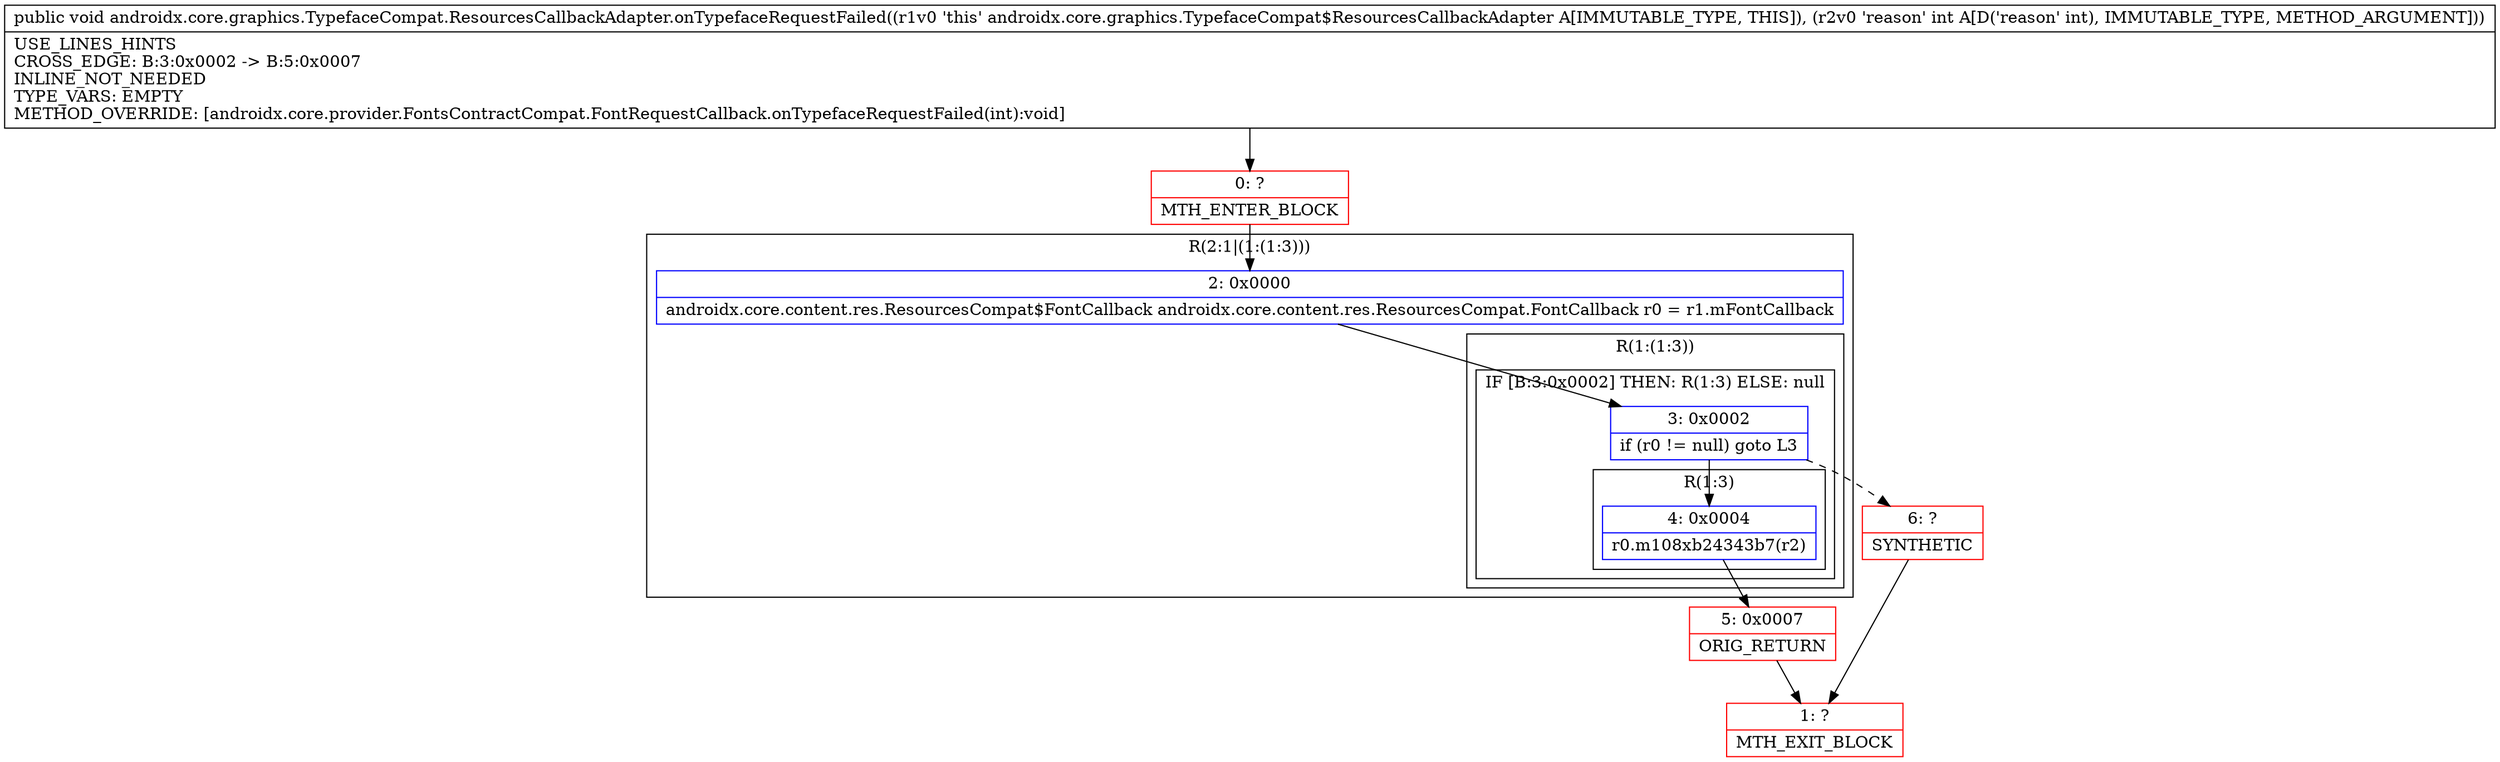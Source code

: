 digraph "CFG forandroidx.core.graphics.TypefaceCompat.ResourcesCallbackAdapter.onTypefaceRequestFailed(I)V" {
subgraph cluster_Region_1884323897 {
label = "R(2:1|(1:(1:3)))";
node [shape=record,color=blue];
Node_2 [shape=record,label="{2\:\ 0x0000|androidx.core.content.res.ResourcesCompat$FontCallback androidx.core.content.res.ResourcesCompat.FontCallback r0 = r1.mFontCallback\l}"];
subgraph cluster_Region_1995377138 {
label = "R(1:(1:3))";
node [shape=record,color=blue];
subgraph cluster_IfRegion_777144095 {
label = "IF [B:3:0x0002] THEN: R(1:3) ELSE: null";
node [shape=record,color=blue];
Node_3 [shape=record,label="{3\:\ 0x0002|if (r0 != null) goto L3\l}"];
subgraph cluster_Region_693596092 {
label = "R(1:3)";
node [shape=record,color=blue];
Node_4 [shape=record,label="{4\:\ 0x0004|r0.m108xb24343b7(r2)\l}"];
}
}
}
}
Node_0 [shape=record,color=red,label="{0\:\ ?|MTH_ENTER_BLOCK\l}"];
Node_5 [shape=record,color=red,label="{5\:\ 0x0007|ORIG_RETURN\l}"];
Node_1 [shape=record,color=red,label="{1\:\ ?|MTH_EXIT_BLOCK\l}"];
Node_6 [shape=record,color=red,label="{6\:\ ?|SYNTHETIC\l}"];
MethodNode[shape=record,label="{public void androidx.core.graphics.TypefaceCompat.ResourcesCallbackAdapter.onTypefaceRequestFailed((r1v0 'this' androidx.core.graphics.TypefaceCompat$ResourcesCallbackAdapter A[IMMUTABLE_TYPE, THIS]), (r2v0 'reason' int A[D('reason' int), IMMUTABLE_TYPE, METHOD_ARGUMENT]))  | USE_LINES_HINTS\lCROSS_EDGE: B:3:0x0002 \-\> B:5:0x0007\lINLINE_NOT_NEEDED\lTYPE_VARS: EMPTY\lMETHOD_OVERRIDE: [androidx.core.provider.FontsContractCompat.FontRequestCallback.onTypefaceRequestFailed(int):void]\l}"];
MethodNode -> Node_0;Node_2 -> Node_3;
Node_3 -> Node_4;
Node_3 -> Node_6[style=dashed];
Node_4 -> Node_5;
Node_0 -> Node_2;
Node_5 -> Node_1;
Node_6 -> Node_1;
}

